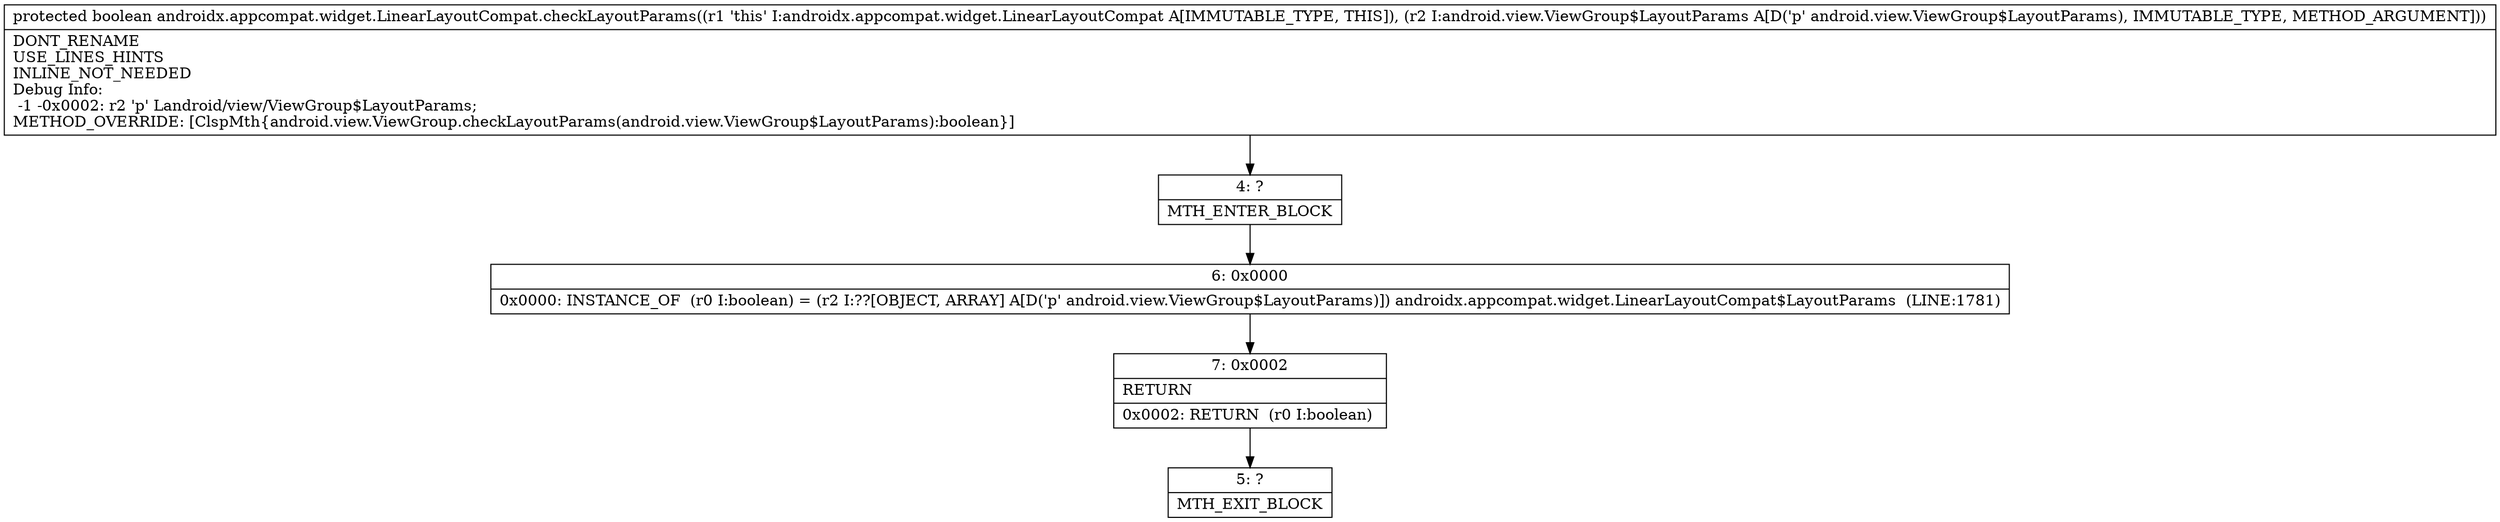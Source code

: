 digraph "CFG forandroidx.appcompat.widget.LinearLayoutCompat.checkLayoutParams(Landroid\/view\/ViewGroup$LayoutParams;)Z" {
Node_4 [shape=record,label="{4\:\ ?|MTH_ENTER_BLOCK\l}"];
Node_6 [shape=record,label="{6\:\ 0x0000|0x0000: INSTANCE_OF  (r0 I:boolean) = (r2 I:??[OBJECT, ARRAY] A[D('p' android.view.ViewGroup$LayoutParams)]) androidx.appcompat.widget.LinearLayoutCompat$LayoutParams  (LINE:1781)\l}"];
Node_7 [shape=record,label="{7\:\ 0x0002|RETURN\l|0x0002: RETURN  (r0 I:boolean) \l}"];
Node_5 [shape=record,label="{5\:\ ?|MTH_EXIT_BLOCK\l}"];
MethodNode[shape=record,label="{protected boolean androidx.appcompat.widget.LinearLayoutCompat.checkLayoutParams((r1 'this' I:androidx.appcompat.widget.LinearLayoutCompat A[IMMUTABLE_TYPE, THIS]), (r2 I:android.view.ViewGroup$LayoutParams A[D('p' android.view.ViewGroup$LayoutParams), IMMUTABLE_TYPE, METHOD_ARGUMENT]))  | DONT_RENAME\lUSE_LINES_HINTS\lINLINE_NOT_NEEDED\lDebug Info:\l  \-1 \-0x0002: r2 'p' Landroid\/view\/ViewGroup$LayoutParams;\lMETHOD_OVERRIDE: [ClspMth\{android.view.ViewGroup.checkLayoutParams(android.view.ViewGroup$LayoutParams):boolean\}]\l}"];
MethodNode -> Node_4;Node_4 -> Node_6;
Node_6 -> Node_7;
Node_7 -> Node_5;
}

